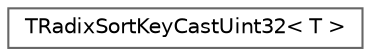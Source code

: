 digraph "Graphical Class Hierarchy"
{
 // INTERACTIVE_SVG=YES
 // LATEX_PDF_SIZE
  bgcolor="transparent";
  edge [fontname=Helvetica,fontsize=10,labelfontname=Helvetica,labelfontsize=10];
  node [fontname=Helvetica,fontsize=10,shape=box,height=0.2,width=0.4];
  rankdir="LR";
  Node0 [id="Node000000",label="TRadixSortKeyCastUint32\< T \>",height=0.2,width=0.4,color="grey40", fillcolor="white", style="filled",URL="$da/deb/structTRadixSortKeyCastUint32.html",tooltip=" "];
}
